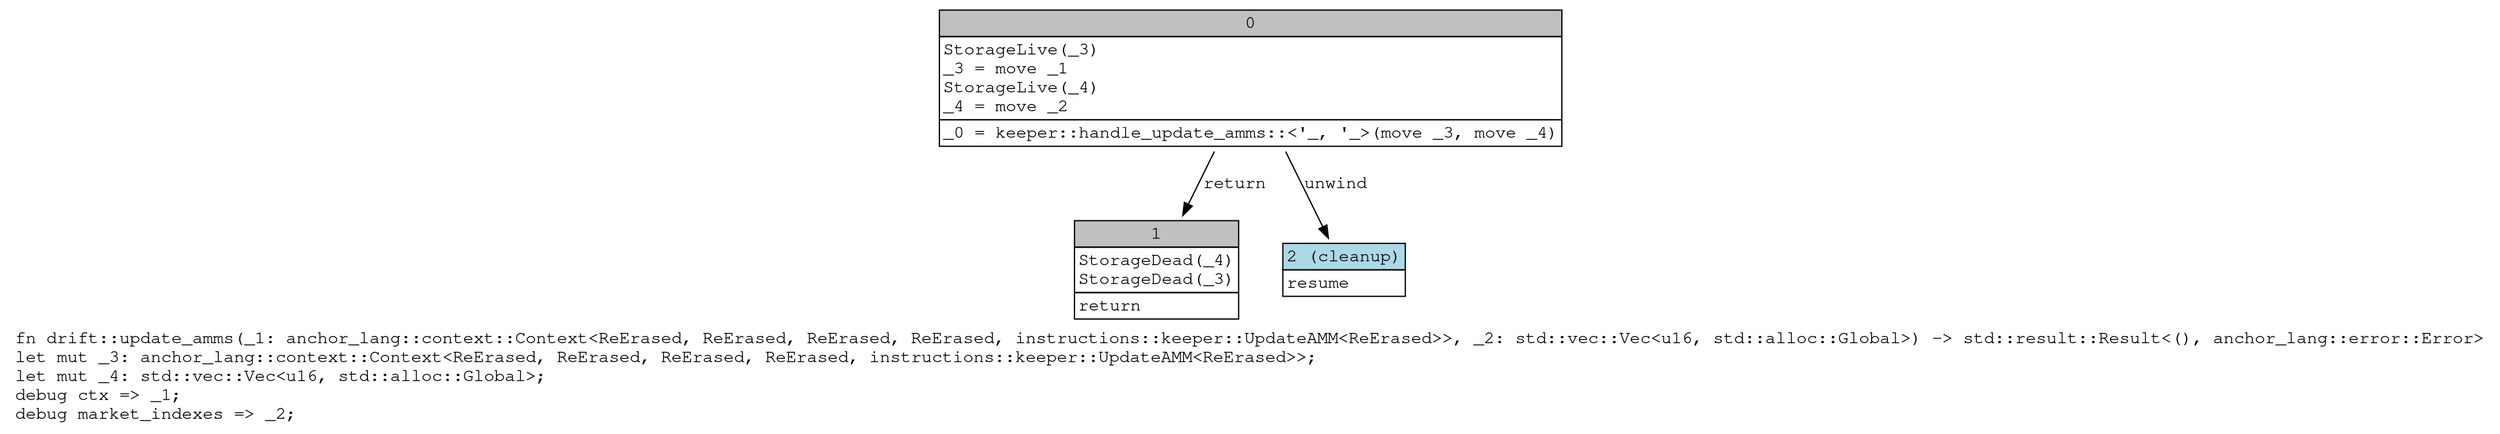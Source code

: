 digraph Mir_0_19975 {
    graph [fontname="Courier, monospace"];
    node [fontname="Courier, monospace"];
    edge [fontname="Courier, monospace"];
    label=<fn drift::update_amms(_1: anchor_lang::context::Context&lt;ReErased, ReErased, ReErased, ReErased, instructions::keeper::UpdateAMM&lt;ReErased&gt;&gt;, _2: std::vec::Vec&lt;u16, std::alloc::Global&gt;) -&gt; std::result::Result&lt;(), anchor_lang::error::Error&gt;<br align="left"/>let mut _3: anchor_lang::context::Context&lt;ReErased, ReErased, ReErased, ReErased, instructions::keeper::UpdateAMM&lt;ReErased&gt;&gt;;<br align="left"/>let mut _4: std::vec::Vec&lt;u16, std::alloc::Global&gt;;<br align="left"/>debug ctx =&gt; _1;<br align="left"/>debug market_indexes =&gt; _2;<br align="left"/>>;
    bb0__0_19975 [shape="none", label=<<table border="0" cellborder="1" cellspacing="0"><tr><td bgcolor="gray" align="center" colspan="1">0</td></tr><tr><td align="left" balign="left">StorageLive(_3)<br/>_3 = move _1<br/>StorageLive(_4)<br/>_4 = move _2<br/></td></tr><tr><td align="left">_0 = keeper::handle_update_amms::&lt;'_, '_&gt;(move _3, move _4)</td></tr></table>>];
    bb1__0_19975 [shape="none", label=<<table border="0" cellborder="1" cellspacing="0"><tr><td bgcolor="gray" align="center" colspan="1">1</td></tr><tr><td align="left" balign="left">StorageDead(_4)<br/>StorageDead(_3)<br/></td></tr><tr><td align="left">return</td></tr></table>>];
    bb2__0_19975 [shape="none", label=<<table border="0" cellborder="1" cellspacing="0"><tr><td bgcolor="lightblue" align="center" colspan="1">2 (cleanup)</td></tr><tr><td align="left">resume</td></tr></table>>];
    bb0__0_19975 -> bb1__0_19975 [label="return"];
    bb0__0_19975 -> bb2__0_19975 [label="unwind"];
}
